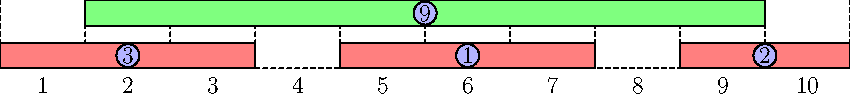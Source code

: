 size(15cm);

// course = {start, finish, "height offset", "color"}
// where "color" is 0 for grey, 1 for green, 2 for red
int courses[][] = {
    {2, 9, 1, 1},
    {1, 3, 0, 2},
    {5, 7, 0, 2},
    {9, 10, 0, 2},
};

string labels[] = {
    "9",
    "3",
    "1",
    "2",
};

int left = courses[0][0];
int right = courses[0][1];
int highest_base = courses[0][2];

for (int i=0; i<courses.length; i+=1) {
    left = min(left, courses[i][0]);
    right = max(right, courses[i][1]);
    highest_base = max(highest_base, courses[i][2]);
}

real course_height = 0.3;

pen dotted = linetype(new real[]{4,4});
draw((left - 1, 0) -- (right, 0), dotted);
for (int i=left-1; i<=right; i+=1) {
    draw((i, 0) -- (i, 0.5 * highest_base + course_height), dotted);
}

for (int i=left; i<=right; i+=1) {
    label("$" + (string)i + "$", (i - 0.5, -0.2));
}

for (int i=0; i<courses.length; i+=1) {
    pen p;
    if (courses[i][3] == 0) {
        p = gray(0.8);
    } else if (courses[i][3] == 1) {
        p = rgb(0.5, 1, 0.5);
    } else {
        p = rgb(1, 0.5, 0.5);
    }

    real h = courses[i][2] * 0.5;

    filldraw(
        (courses[i][0]-1, h) --
        (courses[i][1], h) --
        (courses[i][1], h + course_height) --
        (courses[i][0]-1, h + course_height) --
        cycle,
        p
    );
}

for (int i=0; i<courses.length; i+=1) {
    real x = (courses[i][0] - 1 + courses[i][1]) * 0.5;
    real y = (courses[i][2] + course_height) * 0.5;
    filldraw(circle((x, y), 0.45 * course_height), rgb(0.7, 0.7, 1.0));
    label(labels[i], (x, y));
}
